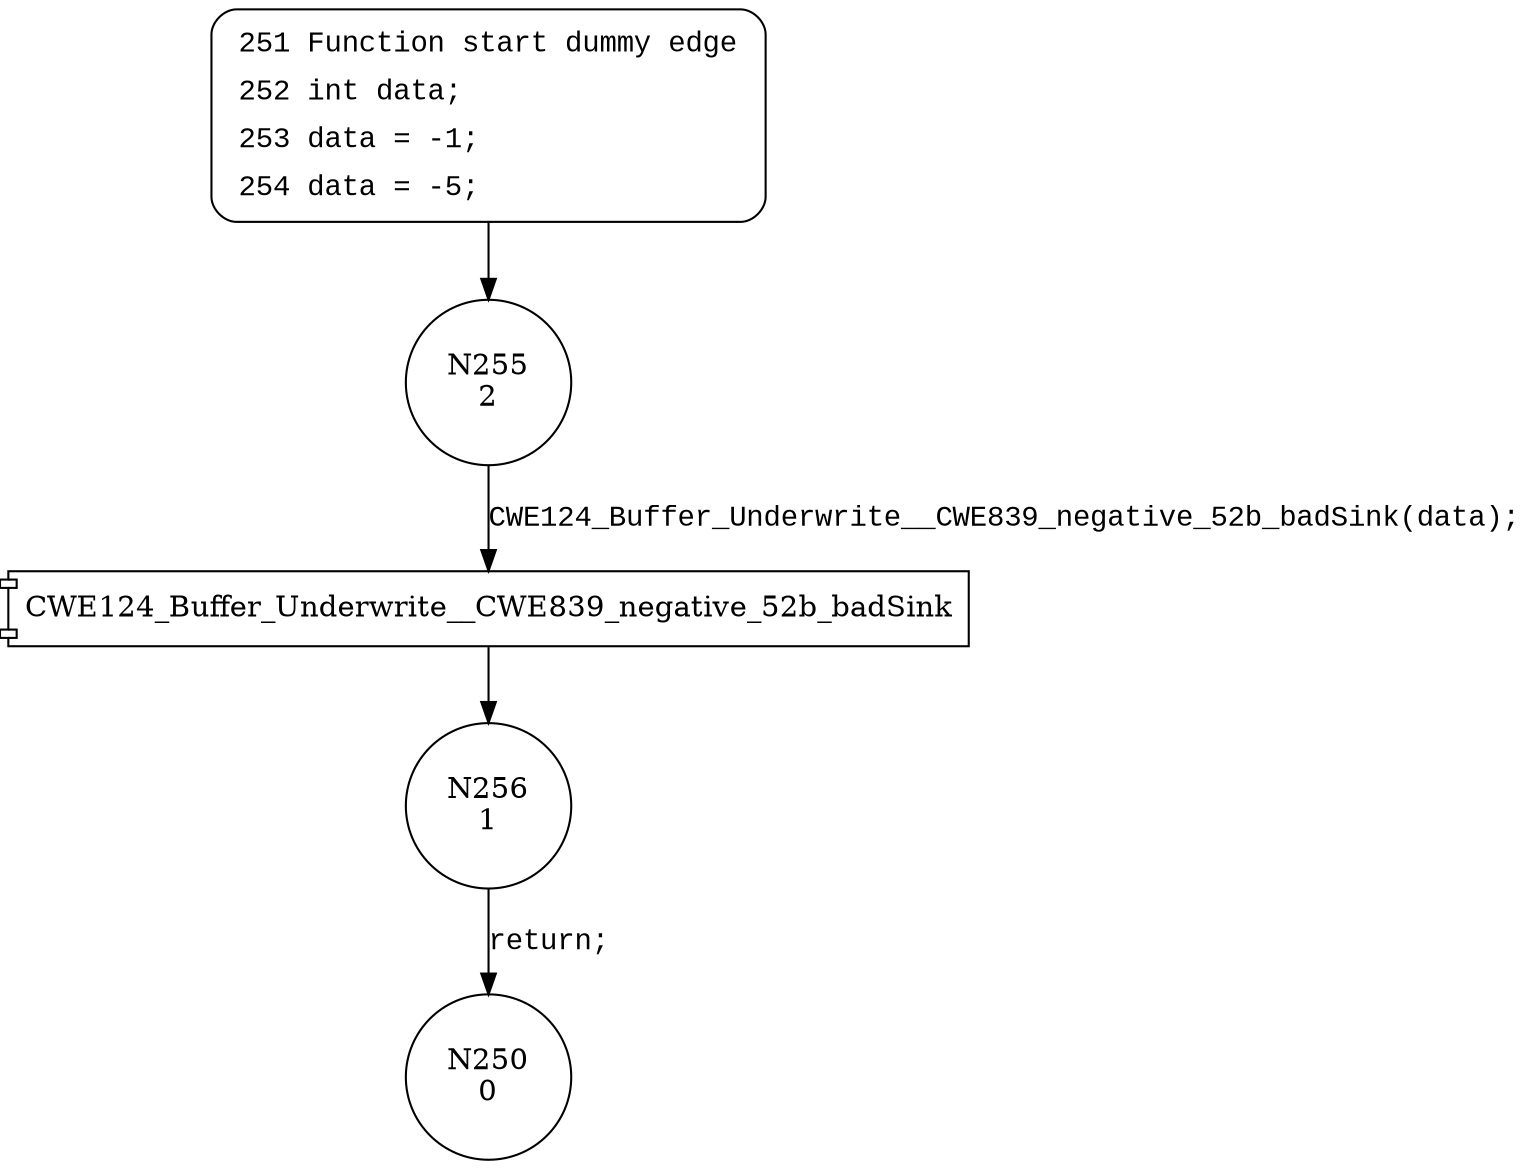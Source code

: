 digraph CWE124_Buffer_Underwrite__CWE839_negative_52_bad {
255 [shape="circle" label="N255\n2"]
256 [shape="circle" label="N256\n1"]
250 [shape="circle" label="N250\n0"]
251 [style="filled,bold" penwidth="1" fillcolor="white" fontname="Courier New" shape="Mrecord" label=<<table border="0" cellborder="0" cellpadding="3" bgcolor="white"><tr><td align="right">251</td><td align="left">Function start dummy edge</td></tr><tr><td align="right">252</td><td align="left">int data;</td></tr><tr><td align="right">253</td><td align="left">data = -1;</td></tr><tr><td align="right">254</td><td align="left">data = -5;</td></tr></table>>]
251 -> 255[label=""]
100018 [shape="component" label="CWE124_Buffer_Underwrite__CWE839_negative_52b_badSink"]
255 -> 100018 [label="CWE124_Buffer_Underwrite__CWE839_negative_52b_badSink(data);" fontname="Courier New"]
100018 -> 256 [label="" fontname="Courier New"]
256 -> 250 [label="return;" fontname="Courier New"]
}